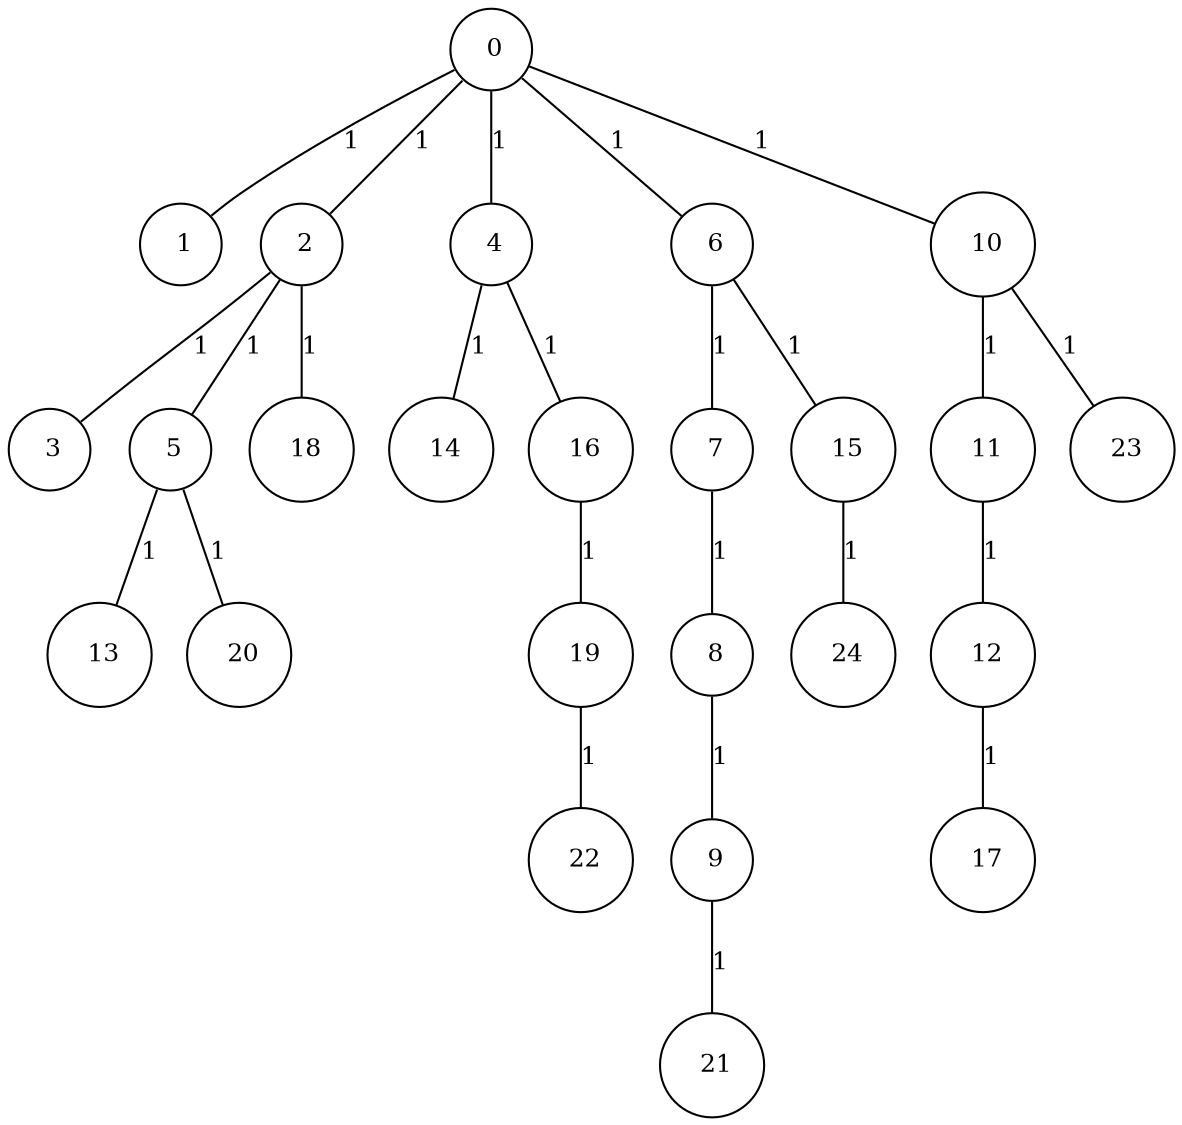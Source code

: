 graph G {
size="8.5,11;"
ratio = "expand;"
fixedsize="true;"
overlap="scale;"
node[shape=circle,width=.12,hight=.12,fontsize=12]
edge[fontsize=12]

0[label=" 0" color=black, pos="0.78549129,0.72472509!"];
1[label=" 1" color=black, pos="2.7755972,2.7350982!"];
2[label=" 2" color=black, pos="0.96393711,1.1850485!"];
3[label=" 3" color=black, pos="2.5003321,1.4404559!"];
4[label=" 4" color=black, pos="1.2400919,0.51387873!"];
5[label=" 5" color=black, pos="2.9072903,2.3413061!"];
6[label=" 6" color=black, pos="1.1196712,1.602891!"];
7[label=" 7" color=black, pos="2.8056009,2.6726886!"];
8[label=" 8" color=black, pos="1.9667556,0.34065811!"];
9[label=" 9" color=black, pos="0.46022123,1.2452741!"];
10[label=" 10" color=black, pos="0.76286345,1.6378258!"];
11[label=" 11" color=black, pos="0.5352942,0.22034327!"];
12[label=" 12" color=black, pos="1.4758691,2.8004299!"];
13[label=" 13" color=black, pos="1.8174047,2.6095924!"];
14[label=" 14" color=black, pos="2.411346,1.7447414!"];
15[label=" 15" color=black, pos="2.0522806,0.80803919!"];
16[label=" 16" color=black, pos="1.8148438,2.7613889!"];
17[label=" 17" color=black, pos="2.2244536,1.6992233!"];
18[label=" 18" color=black, pos="2.4369856,1.2505127!"];
19[label=" 19" color=black, pos="1.4153307,1.7476659!"];
20[label=" 20" color=black, pos="1.2050779,1.2743593!"];
21[label=" 21" color=black, pos="2.6898318,2.9595585!"];
22[label=" 22" color=black, pos="0.096435056,2.3181248!"];
23[label=" 23" color=black, pos="1.12173,1.1677518!"];
24[label=" 24" color=black, pos="0.27486132,0.21163875!"];
0--1[label="1"]
0--2[label="1"]
0--4[label="1"]
0--6[label="1"]
0--10[label="1"]
2--3[label="1"]
2--5[label="1"]
2--18[label="1"]
4--14[label="1"]
4--16[label="1"]
5--13[label="1"]
5--20[label="1"]
6--7[label="1"]
6--15[label="1"]
7--8[label="1"]
8--9[label="1"]
9--21[label="1"]
10--11[label="1"]
10--23[label="1"]
11--12[label="1"]
12--17[label="1"]
15--24[label="1"]
16--19[label="1"]
19--22[label="1"]

}
